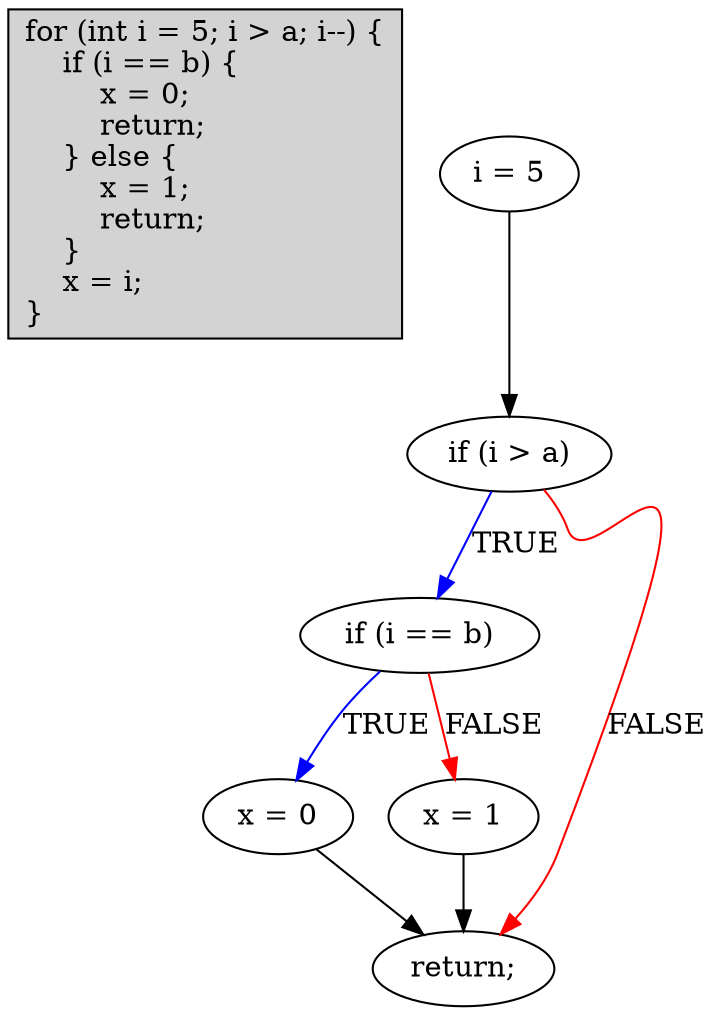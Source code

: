 digraph { // mcdc015c
    code [
        shape = record,
        style = filled,
        label = "\
for (int i = 5; i \> a; i--) \{\l\
\ \ \ \ if (i == b) \{\l\
\ \ \ \ \ \ \ \ x = 0;\l\
\ \ \ \ \ \ \ \ return;\l\
\ \ \ \ \} else \{\l\
\ \ \ \ \ \ \ \ x = 1;\l\
\ \ \ \ \ \ \ \ return;\l\
\ \ \ \ \}\l\
\ \ \ \ x = i;\l\
\}\l\
"
    ]

    A2 [label="i = 5"];
    A3 [label="if (i == b)"];
    A4 [label="x = 0"];
    A5 [label="x = 1"];
    A6 [label="if (i > a)"];
    A7 [label="return;"];
    A2 -> A6 [label="", color="black"];
    A3 -> A4 [label="TRUE", color="blue"];
    A3 -> A5 [label="FALSE", color="red"];
    A4 -> A7 [label="", color="black"];
    A5 -> A7 [label="", color="black"];
    A6 -> A3 [label="TRUE", color="blue"];
    A6 -> A7 [label="FALSE", color="red"];
}
